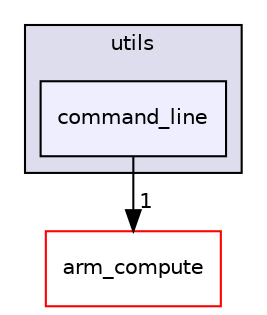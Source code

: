 digraph "utils/command_line" {
  compound=true
  node [ fontsize="10", fontname="Helvetica"];
  edge [ labelfontsize="10", labelfontname="Helvetica"];
  subgraph clusterdir_cbdb8362360e11eafe2fa3bc74cf0ffd {
    graph [ bgcolor="#ddddee", pencolor="black", label="utils" fontname="Helvetica", fontsize="10", URL="dir_cbdb8362360e11eafe2fa3bc74cf0ffd.xhtml"]
  dir_7e20423ab48dcd11e2e5380033c0b7a2 [shape=box, label="command_line", style="filled", fillcolor="#eeeeff", pencolor="black", URL="dir_7e20423ab48dcd11e2e5380033c0b7a2.xhtml"];
  }
  dir_214608ef36d61442cb2b0c1c4e9a7def [shape=box label="arm_compute" fillcolor="white" style="filled" color="red" URL="dir_214608ef36d61442cb2b0c1c4e9a7def.xhtml"];
  dir_7e20423ab48dcd11e2e5380033c0b7a2->dir_214608ef36d61442cb2b0c1c4e9a7def [headlabel="1", labeldistance=1.5 headhref="dir_000561_000000.xhtml"];
}
